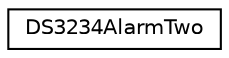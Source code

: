 digraph "Graphical Class Hierarchy"
{
 // LATEX_PDF_SIZE
  edge [fontname="Helvetica",fontsize="10",labelfontname="Helvetica",labelfontsize="10"];
  node [fontname="Helvetica",fontsize="10",shape=record];
  rankdir="LR";
  Node0 [label="DS3234AlarmTwo",height=0.2,width=0.4,color="black", fillcolor="white", style="filled",URL="$classDS3234AlarmTwo.html",tooltip=" "];
}
